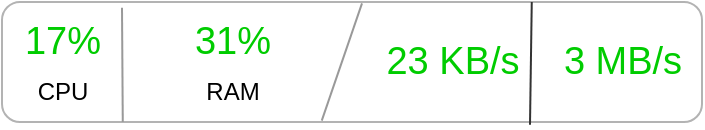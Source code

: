 <mxfile version="26.0.9">
  <diagram name="Page-1" id="8SHh7Jayu_wu29LmuWKs">
    <mxGraphModel dx="779" dy="482" grid="1" gridSize="10" guides="1" tooltips="1" connect="1" arrows="1" fold="1" page="1" pageScale="1" pageWidth="827" pageHeight="1169" math="0" shadow="0">
      <root>
        <mxCell id="0" />
        <mxCell id="1" parent="0" />
        <mxCell id="efjq1uwPEhnhvDtp55dE-2" value="" style="rounded=1;whiteSpace=wrap;html=1;strokeColor=#B3B3B3;" vertex="1" parent="1">
          <mxGeometry x="250" y="510" width="350" height="60" as="geometry" />
        </mxCell>
        <mxCell id="efjq1uwPEhnhvDtp55dE-3" value="&lt;font style=&quot;color: rgb(0, 204, 0); font-size: 19px;&quot;&gt;17%&lt;/font&gt;" style="text;html=1;align=center;verticalAlign=middle;resizable=0;points=[];autosize=1;strokeColor=none;fillColor=none;" vertex="1" parent="1">
          <mxGeometry x="250" y="510" width="60" height="40" as="geometry" />
        </mxCell>
        <mxCell id="efjq1uwPEhnhvDtp55dE-4" value="&lt;font style=&quot;color: rgb(0, 204, 0); font-size: 19px;&quot;&gt;31%&lt;/font&gt;" style="text;html=1;align=center;verticalAlign=middle;resizable=0;points=[];autosize=1;strokeColor=none;fillColor=none;" vertex="1" parent="1">
          <mxGeometry x="335" y="510" width="60" height="40" as="geometry" />
        </mxCell>
        <mxCell id="efjq1uwPEhnhvDtp55dE-5" value="&lt;font style=&quot;color: rgb(0, 204, 0); font-size: 19px;&quot;&gt;23 KB/s&lt;/font&gt;" style="text;html=1;align=center;verticalAlign=middle;resizable=0;points=[];autosize=1;strokeColor=none;fillColor=none;" vertex="1" parent="1">
          <mxGeometry x="430" y="520" width="90" height="40" as="geometry" />
        </mxCell>
        <mxCell id="efjq1uwPEhnhvDtp55dE-6" value="&lt;font style=&quot;color: rgb(0, 204, 0); font-size: 19px;&quot;&gt;3 MB/s&lt;/font&gt;" style="text;html=1;align=center;verticalAlign=middle;resizable=0;points=[];autosize=1;strokeColor=none;fillColor=none;" vertex="1" parent="1">
          <mxGeometry x="520" y="520" width="80" height="40" as="geometry" />
        </mxCell>
        <mxCell id="efjq1uwPEhnhvDtp55dE-7" value="" style="endArrow=none;html=1;rounded=0;exitX=0.182;exitY=0.981;exitDx=0;exitDy=0;exitPerimeter=0;entryX=0.181;entryY=0.029;entryDx=0;entryDy=0;entryPerimeter=0;strokeColor=#999999;" edge="1" parent="1">
          <mxGeometry width="50" height="50" relative="1" as="geometry">
            <mxPoint x="310.39" y="570" as="sourcePoint" />
            <mxPoint x="310.0" y="512.88" as="targetPoint" />
          </mxGeometry>
        </mxCell>
        <mxCell id="efjq1uwPEhnhvDtp55dE-8" value="" style="endArrow=none;html=1;rounded=0;exitX=0.523;exitY=0.023;exitDx=0;exitDy=0;exitPerimeter=0;strokeColor=#999999;" edge="1" parent="1">
          <mxGeometry width="50" height="50" relative="1" as="geometry">
            <mxPoint x="430.0" y="510.69" as="sourcePoint" />
            <mxPoint x="409.88" y="569.31" as="targetPoint" />
          </mxGeometry>
        </mxCell>
        <mxCell id="efjq1uwPEhnhvDtp55dE-10" value="" style="endArrow=none;html=1;rounded=0;exitX=0.644;exitY=1.023;exitDx=0;exitDy=0;exitPerimeter=0;entryX=0.181;entryY=0.029;entryDx=0;entryDy=0;entryPerimeter=0;strokeColor=#333333;fillColor=#008a00;" edge="1" parent="1">
          <mxGeometry width="50" height="50" relative="1" as="geometry">
            <mxPoint x="514" y="571.38" as="sourcePoint" />
            <mxPoint x="514.88" y="510" as="targetPoint" />
          </mxGeometry>
        </mxCell>
        <mxCell id="efjq1uwPEhnhvDtp55dE-11" value="CPU" style="text;html=1;align=center;verticalAlign=middle;resizable=0;points=[];autosize=1;strokeColor=none;fillColor=none;" vertex="1" parent="1">
          <mxGeometry x="255" y="540" width="50" height="30" as="geometry" />
        </mxCell>
        <mxCell id="efjq1uwPEhnhvDtp55dE-12" value="RAM" style="text;html=1;align=center;verticalAlign=middle;resizable=0;points=[];autosize=1;strokeColor=none;fillColor=none;" vertex="1" parent="1">
          <mxGeometry x="340" y="540" width="50" height="30" as="geometry" />
        </mxCell>
      </root>
    </mxGraphModel>
  </diagram>
</mxfile>
